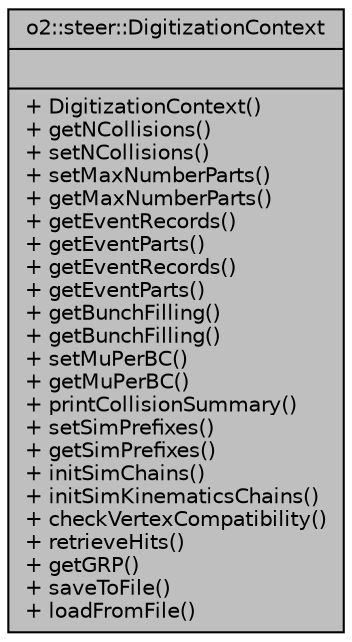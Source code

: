 digraph "o2::steer::DigitizationContext"
{
 // INTERACTIVE_SVG=YES
  bgcolor="transparent";
  edge [fontname="Helvetica",fontsize="10",labelfontname="Helvetica",labelfontsize="10"];
  node [fontname="Helvetica",fontsize="10",shape=record];
  Node1 [label="{o2::steer::DigitizationContext\n||+ DigitizationContext()\l+ getNCollisions()\l+ setNCollisions()\l+ setMaxNumberParts()\l+ getMaxNumberParts()\l+ getEventRecords()\l+ getEventParts()\l+ getEventRecords()\l+ getEventParts()\l+ getBunchFilling()\l+ getBunchFilling()\l+ setMuPerBC()\l+ getMuPerBC()\l+ printCollisionSummary()\l+ setSimPrefixes()\l+ getSimPrefixes()\l+ initSimChains()\l+ initSimKinematicsChains()\l+ checkVertexCompatibility()\l+ retrieveHits()\l+ getGRP()\l+ saveToFile()\l+ loadFromFile()\l}",height=0.2,width=0.4,color="black", fillcolor="grey75", style="filled", fontcolor="black"];
}
